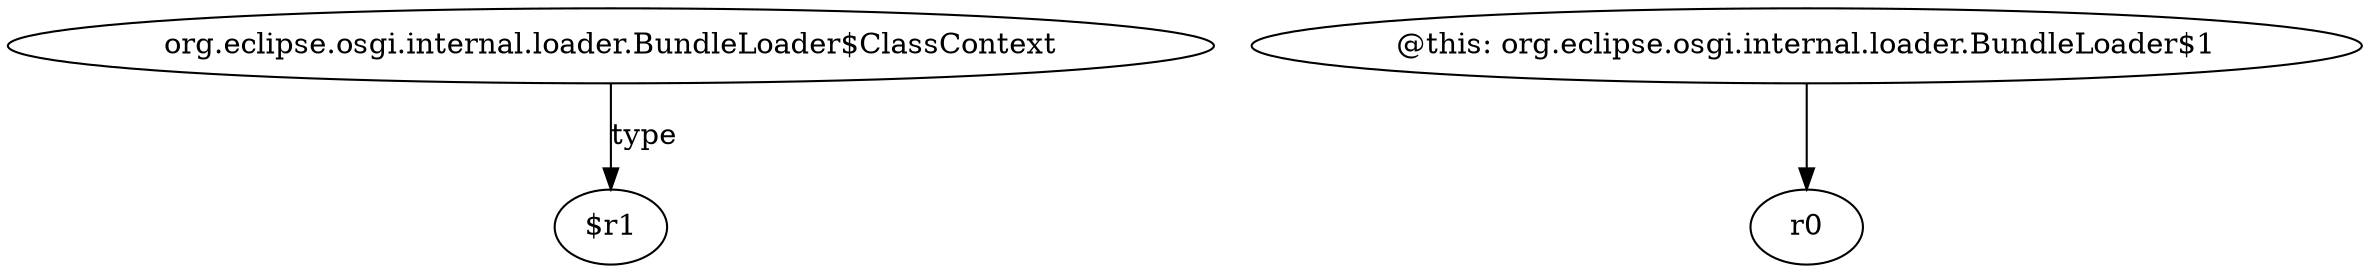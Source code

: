 digraph g {
0[label="org.eclipse.osgi.internal.loader.BundleLoader$ClassContext"]
1[label="$r1"]
0->1[label="type"]
2[label="@this: org.eclipse.osgi.internal.loader.BundleLoader$1"]
3[label="r0"]
2->3[label=""]
}